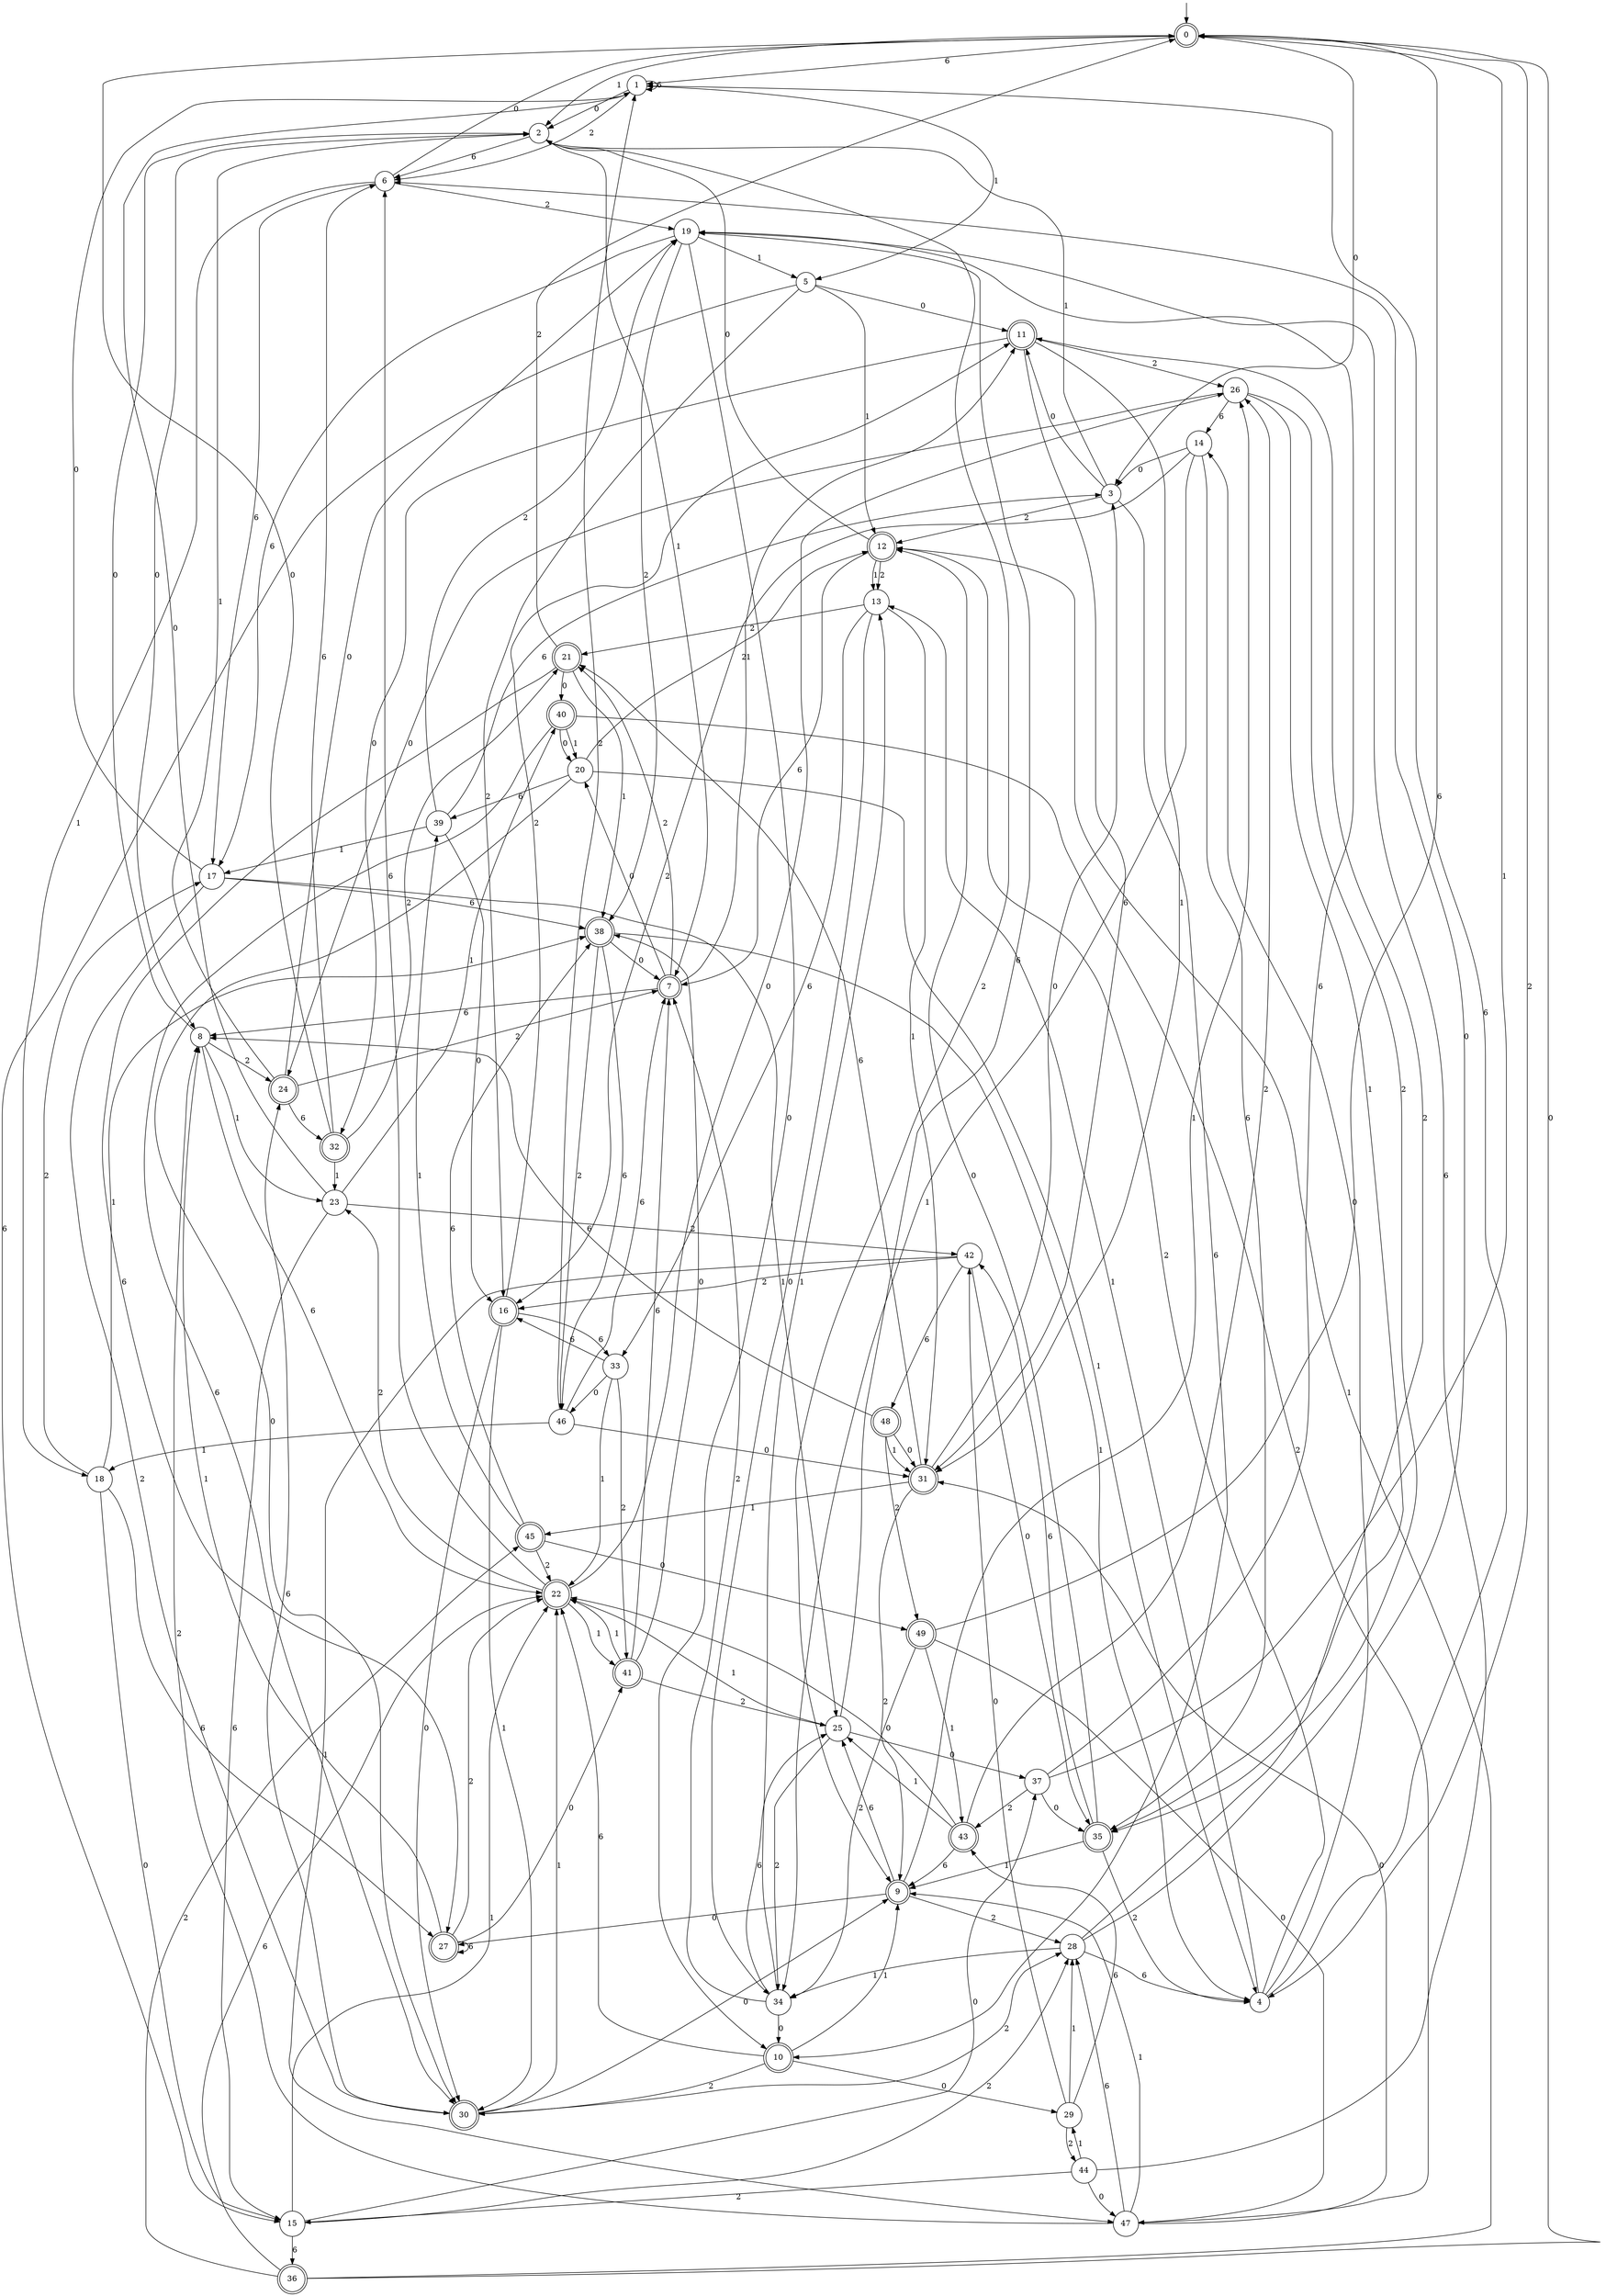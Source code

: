 digraph g {

	s0 [shape="doublecircle" label="0"];
	s1 [shape="circle" label="1"];
	s2 [shape="circle" label="2"];
	s3 [shape="circle" label="3"];
	s4 [shape="circle" label="4"];
	s5 [shape="circle" label="5"];
	s6 [shape="circle" label="6"];
	s7 [shape="doublecircle" label="7"];
	s8 [shape="circle" label="8"];
	s9 [shape="doublecircle" label="9"];
	s10 [shape="doublecircle" label="10"];
	s11 [shape="doublecircle" label="11"];
	s12 [shape="doublecircle" label="12"];
	s13 [shape="circle" label="13"];
	s14 [shape="circle" label="14"];
	s15 [shape="circle" label="15"];
	s16 [shape="doublecircle" label="16"];
	s17 [shape="circle" label="17"];
	s18 [shape="circle" label="18"];
	s19 [shape="circle" label="19"];
	s20 [shape="circle" label="20"];
	s21 [shape="doublecircle" label="21"];
	s22 [shape="doublecircle" label="22"];
	s23 [shape="circle" label="23"];
	s24 [shape="doublecircle" label="24"];
	s25 [shape="circle" label="25"];
	s26 [shape="circle" label="26"];
	s27 [shape="doublecircle" label="27"];
	s28 [shape="circle" label="28"];
	s29 [shape="circle" label="29"];
	s30 [shape="doublecircle" label="30"];
	s31 [shape="doublecircle" label="31"];
	s32 [shape="doublecircle" label="32"];
	s33 [shape="circle" label="33"];
	s34 [shape="circle" label="34"];
	s35 [shape="doublecircle" label="35"];
	s36 [shape="doublecircle" label="36"];
	s37 [shape="circle" label="37"];
	s38 [shape="doublecircle" label="38"];
	s39 [shape="circle" label="39"];
	s40 [shape="doublecircle" label="40"];
	s41 [shape="doublecircle" label="41"];
	s42 [shape="circle" label="42"];
	s43 [shape="doublecircle" label="43"];
	s44 [shape="circle" label="44"];
	s45 [shape="doublecircle" label="45"];
	s46 [shape="circle" label="46"];
	s47 [shape="circle" label="47"];
	s48 [shape="doublecircle" label="48"];
	s49 [shape="doublecircle" label="49"];
	s0 -> s1 [label="6"];
	s0 -> s2 [label="1"];
	s0 -> s3 [label="0"];
	s0 -> s4 [label="2"];
	s1 -> s1 [label="6"];
	s1 -> s5 [label="1"];
	s1 -> s2 [label="0"];
	s1 -> s6 [label="2"];
	s2 -> s6 [label="6"];
	s2 -> s7 [label="1"];
	s2 -> s8 [label="0"];
	s2 -> s9 [label="2"];
	s3 -> s10 [label="6"];
	s3 -> s2 [label="1"];
	s3 -> s11 [label="0"];
	s3 -> s12 [label="2"];
	s4 -> s1 [label="6"];
	s4 -> s13 [label="1"];
	s4 -> s14 [label="0"];
	s4 -> s12 [label="2"];
	s5 -> s15 [label="6"];
	s5 -> s12 [label="1"];
	s5 -> s11 [label="0"];
	s5 -> s16 [label="2"];
	s6 -> s17 [label="6"];
	s6 -> s18 [label="1"];
	s6 -> s0 [label="0"];
	s6 -> s19 [label="2"];
	s7 -> s8 [label="6"];
	s7 -> s11 [label="1"];
	s7 -> s20 [label="0"];
	s7 -> s21 [label="2"];
	s8 -> s22 [label="6"];
	s8 -> s23 [label="1"];
	s8 -> s2 [label="0"];
	s8 -> s24 [label="2"];
	s9 -> s25 [label="6"];
	s9 -> s26 [label="1"];
	s9 -> s27 [label="0"];
	s9 -> s28 [label="2"];
	s10 -> s22 [label="6"];
	s10 -> s9 [label="1"];
	s10 -> s29 [label="0"];
	s10 -> s30 [label="2"];
	s11 -> s31 [label="6"];
	s11 -> s31 [label="1"];
	s11 -> s32 [label="0"];
	s11 -> s26 [label="2"];
	s12 -> s7 [label="6"];
	s12 -> s13 [label="1"];
	s12 -> s2 [label="0"];
	s12 -> s13 [label="2"];
	s13 -> s33 [label="6"];
	s13 -> s31 [label="1"];
	s13 -> s34 [label="0"];
	s13 -> s21 [label="2"];
	s14 -> s35 [label="6"];
	s14 -> s34 [label="1"];
	s14 -> s3 [label="0"];
	s14 -> s16 [label="2"];
	s15 -> s36 [label="6"];
	s15 -> s22 [label="1"];
	s15 -> s37 [label="0"];
	s15 -> s28 [label="2"];
	s16 -> s33 [label="6"];
	s16 -> s30 [label="1"];
	s16 -> s30 [label="0"];
	s16 -> s11 [label="2"];
	s17 -> s38 [label="6"];
	s17 -> s25 [label="1"];
	s17 -> s1 [label="0"];
	s17 -> s30 [label="2"];
	s18 -> s27 [label="6"];
	s18 -> s38 [label="1"];
	s18 -> s15 [label="0"];
	s18 -> s17 [label="2"];
	s19 -> s17 [label="6"];
	s19 -> s5 [label="1"];
	s19 -> s10 [label="0"];
	s19 -> s38 [label="2"];
	s20 -> s39 [label="6"];
	s20 -> s4 [label="1"];
	s20 -> s30 [label="0"];
	s20 -> s12 [label="2"];
	s21 -> s27 [label="6"];
	s21 -> s38 [label="1"];
	s21 -> s40 [label="0"];
	s21 -> s0 [label="2"];
	s22 -> s6 [label="6"];
	s22 -> s41 [label="1"];
	s22 -> s26 [label="0"];
	s22 -> s23 [label="2"];
	s23 -> s15 [label="6"];
	s23 -> s40 [label="1"];
	s23 -> s1 [label="0"];
	s23 -> s42 [label="2"];
	s24 -> s32 [label="6"];
	s24 -> s2 [label="1"];
	s24 -> s19 [label="0"];
	s24 -> s7 [label="2"];
	s25 -> s19 [label="6"];
	s25 -> s22 [label="1"];
	s25 -> s37 [label="0"];
	s25 -> s34 [label="2"];
	s26 -> s14 [label="6"];
	s26 -> s35 [label="1"];
	s26 -> s24 [label="0"];
	s26 -> s35 [label="2"];
	s27 -> s27 [label="6"];
	s27 -> s8 [label="1"];
	s27 -> s41 [label="0"];
	s27 -> s22 [label="2"];
	s28 -> s4 [label="6"];
	s28 -> s34 [label="1"];
	s28 -> s6 [label="0"];
	s28 -> s11 [label="2"];
	s29 -> s43 [label="6"];
	s29 -> s28 [label="1"];
	s29 -> s42 [label="0"];
	s29 -> s44 [label="2"];
	s30 -> s24 [label="6"];
	s30 -> s22 [label="1"];
	s30 -> s9 [label="0"];
	s30 -> s28 [label="2"];
	s31 -> s21 [label="6"];
	s31 -> s45 [label="1"];
	s31 -> s3 [label="0"];
	s31 -> s9 [label="2"];
	s32 -> s6 [label="6"];
	s32 -> s23 [label="1"];
	s32 -> s0 [label="0"];
	s32 -> s21 [label="2"];
	s33 -> s16 [label="6"];
	s33 -> s22 [label="1"];
	s33 -> s46 [label="0"];
	s33 -> s41 [label="2"];
	s34 -> s25 [label="6"];
	s34 -> s13 [label="1"];
	s34 -> s10 [label="0"];
	s34 -> s7 [label="2"];
	s35 -> s42 [label="6"];
	s35 -> s9 [label="1"];
	s35 -> s12 [label="0"];
	s35 -> s4 [label="2"];
	s36 -> s22 [label="6"];
	s36 -> s12 [label="1"];
	s36 -> s0 [label="0"];
	s36 -> s45 [label="2"];
	s37 -> s19 [label="6"];
	s37 -> s0 [label="1"];
	s37 -> s35 [label="0"];
	s37 -> s43 [label="2"];
	s38 -> s46 [label="6"];
	s38 -> s4 [label="1"];
	s38 -> s7 [label="0"];
	s38 -> s46 [label="2"];
	s39 -> s3 [label="6"];
	s39 -> s17 [label="1"];
	s39 -> s16 [label="0"];
	s39 -> s19 [label="2"];
	s40 -> s30 [label="6"];
	s40 -> s20 [label="1"];
	s40 -> s20 [label="0"];
	s40 -> s47 [label="2"];
	s41 -> s7 [label="6"];
	s41 -> s22 [label="1"];
	s41 -> s38 [label="0"];
	s41 -> s25 [label="2"];
	s42 -> s48 [label="6"];
	s42 -> s47 [label="1"];
	s42 -> s35 [label="0"];
	s42 -> s16 [label="2"];
	s43 -> s9 [label="6"];
	s43 -> s25 [label="1"];
	s43 -> s22 [label="0"];
	s43 -> s26 [label="2"];
	s44 -> s19 [label="6"];
	s44 -> s29 [label="1"];
	s44 -> s47 [label="0"];
	s44 -> s15 [label="2"];
	s45 -> s38 [label="6"];
	s45 -> s39 [label="1"];
	s45 -> s49 [label="0"];
	s45 -> s22 [label="2"];
	s46 -> s7 [label="6"];
	s46 -> s18 [label="1"];
	s46 -> s31 [label="0"];
	s46 -> s1 [label="2"];
	s47 -> s28 [label="6"];
	s47 -> s9 [label="1"];
	s47 -> s31 [label="0"];
	s47 -> s8 [label="2"];
	s48 -> s8 [label="6"];
	s48 -> s31 [label="1"];
	s48 -> s31 [label="0"];
	s48 -> s49 [label="2"];
	s49 -> s0 [label="6"];
	s49 -> s43 [label="1"];
	s49 -> s47 [label="0"];
	s49 -> s34 [label="2"];

__start0 [label="" shape="none" width="0" height="0"];
__start0 -> s0;

}
